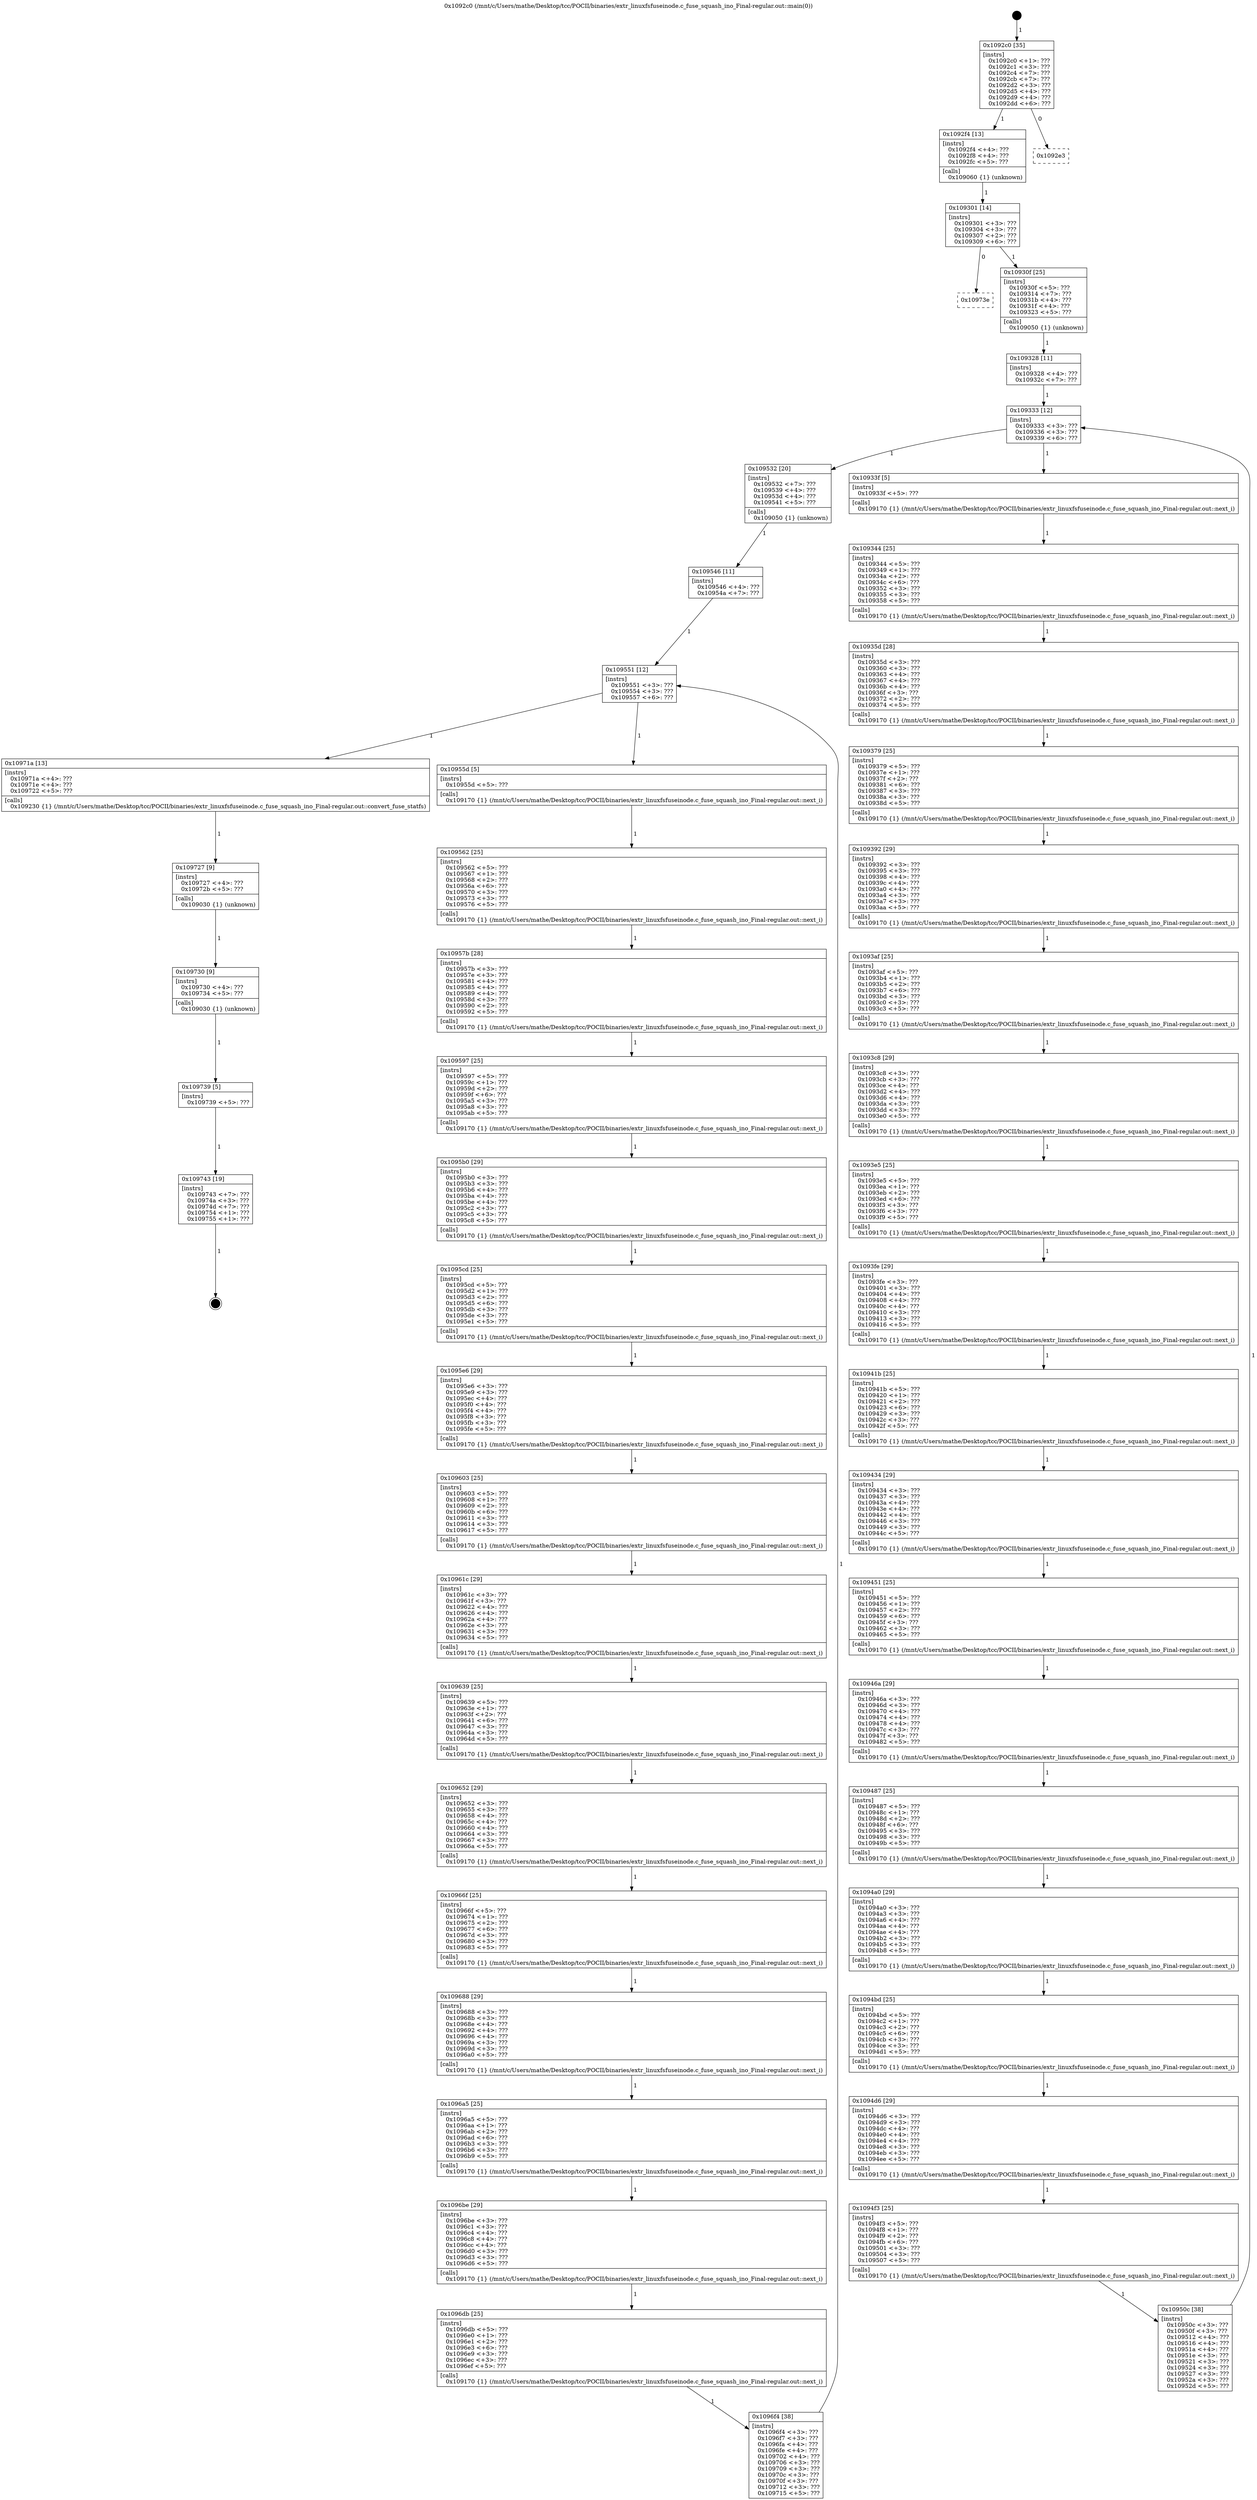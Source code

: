 digraph "0x1092c0" {
  label = "0x1092c0 (/mnt/c/Users/mathe/Desktop/tcc/POCII/binaries/extr_linuxfsfuseinode.c_fuse_squash_ino_Final-regular.out::main(0))"
  labelloc = "t"
  node[shape=record]

  Entry [label="",width=0.3,height=0.3,shape=circle,fillcolor=black,style=filled]
  "0x1092c0" [label="{
     0x1092c0 [35]\l
     | [instrs]\l
     &nbsp;&nbsp;0x1092c0 \<+1\>: ???\l
     &nbsp;&nbsp;0x1092c1 \<+3\>: ???\l
     &nbsp;&nbsp;0x1092c4 \<+7\>: ???\l
     &nbsp;&nbsp;0x1092cb \<+7\>: ???\l
     &nbsp;&nbsp;0x1092d2 \<+3\>: ???\l
     &nbsp;&nbsp;0x1092d5 \<+4\>: ???\l
     &nbsp;&nbsp;0x1092d9 \<+4\>: ???\l
     &nbsp;&nbsp;0x1092dd \<+6\>: ???\l
  }"]
  "0x1092f4" [label="{
     0x1092f4 [13]\l
     | [instrs]\l
     &nbsp;&nbsp;0x1092f4 \<+4\>: ???\l
     &nbsp;&nbsp;0x1092f8 \<+4\>: ???\l
     &nbsp;&nbsp;0x1092fc \<+5\>: ???\l
     | [calls]\l
     &nbsp;&nbsp;0x109060 \{1\} (unknown)\l
  }"]
  "0x1092e3" [label="{
     0x1092e3\l
  }", style=dashed]
  "0x109301" [label="{
     0x109301 [14]\l
     | [instrs]\l
     &nbsp;&nbsp;0x109301 \<+3\>: ???\l
     &nbsp;&nbsp;0x109304 \<+3\>: ???\l
     &nbsp;&nbsp;0x109307 \<+2\>: ???\l
     &nbsp;&nbsp;0x109309 \<+6\>: ???\l
  }"]
  "0x10973e" [label="{
     0x10973e\l
  }", style=dashed]
  "0x10930f" [label="{
     0x10930f [25]\l
     | [instrs]\l
     &nbsp;&nbsp;0x10930f \<+5\>: ???\l
     &nbsp;&nbsp;0x109314 \<+7\>: ???\l
     &nbsp;&nbsp;0x10931b \<+4\>: ???\l
     &nbsp;&nbsp;0x10931f \<+4\>: ???\l
     &nbsp;&nbsp;0x109323 \<+5\>: ???\l
     | [calls]\l
     &nbsp;&nbsp;0x109050 \{1\} (unknown)\l
  }"]
  Exit [label="",width=0.3,height=0.3,shape=circle,fillcolor=black,style=filled,peripheries=2]
  "0x109333" [label="{
     0x109333 [12]\l
     | [instrs]\l
     &nbsp;&nbsp;0x109333 \<+3\>: ???\l
     &nbsp;&nbsp;0x109336 \<+3\>: ???\l
     &nbsp;&nbsp;0x109339 \<+6\>: ???\l
  }"]
  "0x109532" [label="{
     0x109532 [20]\l
     | [instrs]\l
     &nbsp;&nbsp;0x109532 \<+7\>: ???\l
     &nbsp;&nbsp;0x109539 \<+4\>: ???\l
     &nbsp;&nbsp;0x10953d \<+4\>: ???\l
     &nbsp;&nbsp;0x109541 \<+5\>: ???\l
     | [calls]\l
     &nbsp;&nbsp;0x109050 \{1\} (unknown)\l
  }"]
  "0x10933f" [label="{
     0x10933f [5]\l
     | [instrs]\l
     &nbsp;&nbsp;0x10933f \<+5\>: ???\l
     | [calls]\l
     &nbsp;&nbsp;0x109170 \{1\} (/mnt/c/Users/mathe/Desktop/tcc/POCII/binaries/extr_linuxfsfuseinode.c_fuse_squash_ino_Final-regular.out::next_i)\l
  }"]
  "0x109344" [label="{
     0x109344 [25]\l
     | [instrs]\l
     &nbsp;&nbsp;0x109344 \<+5\>: ???\l
     &nbsp;&nbsp;0x109349 \<+1\>: ???\l
     &nbsp;&nbsp;0x10934a \<+2\>: ???\l
     &nbsp;&nbsp;0x10934c \<+6\>: ???\l
     &nbsp;&nbsp;0x109352 \<+3\>: ???\l
     &nbsp;&nbsp;0x109355 \<+3\>: ???\l
     &nbsp;&nbsp;0x109358 \<+5\>: ???\l
     | [calls]\l
     &nbsp;&nbsp;0x109170 \{1\} (/mnt/c/Users/mathe/Desktop/tcc/POCII/binaries/extr_linuxfsfuseinode.c_fuse_squash_ino_Final-regular.out::next_i)\l
  }"]
  "0x10935d" [label="{
     0x10935d [28]\l
     | [instrs]\l
     &nbsp;&nbsp;0x10935d \<+3\>: ???\l
     &nbsp;&nbsp;0x109360 \<+3\>: ???\l
     &nbsp;&nbsp;0x109363 \<+4\>: ???\l
     &nbsp;&nbsp;0x109367 \<+4\>: ???\l
     &nbsp;&nbsp;0x10936b \<+4\>: ???\l
     &nbsp;&nbsp;0x10936f \<+3\>: ???\l
     &nbsp;&nbsp;0x109372 \<+2\>: ???\l
     &nbsp;&nbsp;0x109374 \<+5\>: ???\l
     | [calls]\l
     &nbsp;&nbsp;0x109170 \{1\} (/mnt/c/Users/mathe/Desktop/tcc/POCII/binaries/extr_linuxfsfuseinode.c_fuse_squash_ino_Final-regular.out::next_i)\l
  }"]
  "0x109379" [label="{
     0x109379 [25]\l
     | [instrs]\l
     &nbsp;&nbsp;0x109379 \<+5\>: ???\l
     &nbsp;&nbsp;0x10937e \<+1\>: ???\l
     &nbsp;&nbsp;0x10937f \<+2\>: ???\l
     &nbsp;&nbsp;0x109381 \<+6\>: ???\l
     &nbsp;&nbsp;0x109387 \<+3\>: ???\l
     &nbsp;&nbsp;0x10938a \<+3\>: ???\l
     &nbsp;&nbsp;0x10938d \<+5\>: ???\l
     | [calls]\l
     &nbsp;&nbsp;0x109170 \{1\} (/mnt/c/Users/mathe/Desktop/tcc/POCII/binaries/extr_linuxfsfuseinode.c_fuse_squash_ino_Final-regular.out::next_i)\l
  }"]
  "0x109392" [label="{
     0x109392 [29]\l
     | [instrs]\l
     &nbsp;&nbsp;0x109392 \<+3\>: ???\l
     &nbsp;&nbsp;0x109395 \<+3\>: ???\l
     &nbsp;&nbsp;0x109398 \<+4\>: ???\l
     &nbsp;&nbsp;0x10939c \<+4\>: ???\l
     &nbsp;&nbsp;0x1093a0 \<+4\>: ???\l
     &nbsp;&nbsp;0x1093a4 \<+3\>: ???\l
     &nbsp;&nbsp;0x1093a7 \<+3\>: ???\l
     &nbsp;&nbsp;0x1093aa \<+5\>: ???\l
     | [calls]\l
     &nbsp;&nbsp;0x109170 \{1\} (/mnt/c/Users/mathe/Desktop/tcc/POCII/binaries/extr_linuxfsfuseinode.c_fuse_squash_ino_Final-regular.out::next_i)\l
  }"]
  "0x1093af" [label="{
     0x1093af [25]\l
     | [instrs]\l
     &nbsp;&nbsp;0x1093af \<+5\>: ???\l
     &nbsp;&nbsp;0x1093b4 \<+1\>: ???\l
     &nbsp;&nbsp;0x1093b5 \<+2\>: ???\l
     &nbsp;&nbsp;0x1093b7 \<+6\>: ???\l
     &nbsp;&nbsp;0x1093bd \<+3\>: ???\l
     &nbsp;&nbsp;0x1093c0 \<+3\>: ???\l
     &nbsp;&nbsp;0x1093c3 \<+5\>: ???\l
     | [calls]\l
     &nbsp;&nbsp;0x109170 \{1\} (/mnt/c/Users/mathe/Desktop/tcc/POCII/binaries/extr_linuxfsfuseinode.c_fuse_squash_ino_Final-regular.out::next_i)\l
  }"]
  "0x1093c8" [label="{
     0x1093c8 [29]\l
     | [instrs]\l
     &nbsp;&nbsp;0x1093c8 \<+3\>: ???\l
     &nbsp;&nbsp;0x1093cb \<+3\>: ???\l
     &nbsp;&nbsp;0x1093ce \<+4\>: ???\l
     &nbsp;&nbsp;0x1093d2 \<+4\>: ???\l
     &nbsp;&nbsp;0x1093d6 \<+4\>: ???\l
     &nbsp;&nbsp;0x1093da \<+3\>: ???\l
     &nbsp;&nbsp;0x1093dd \<+3\>: ???\l
     &nbsp;&nbsp;0x1093e0 \<+5\>: ???\l
     | [calls]\l
     &nbsp;&nbsp;0x109170 \{1\} (/mnt/c/Users/mathe/Desktop/tcc/POCII/binaries/extr_linuxfsfuseinode.c_fuse_squash_ino_Final-regular.out::next_i)\l
  }"]
  "0x1093e5" [label="{
     0x1093e5 [25]\l
     | [instrs]\l
     &nbsp;&nbsp;0x1093e5 \<+5\>: ???\l
     &nbsp;&nbsp;0x1093ea \<+1\>: ???\l
     &nbsp;&nbsp;0x1093eb \<+2\>: ???\l
     &nbsp;&nbsp;0x1093ed \<+6\>: ???\l
     &nbsp;&nbsp;0x1093f3 \<+3\>: ???\l
     &nbsp;&nbsp;0x1093f6 \<+3\>: ???\l
     &nbsp;&nbsp;0x1093f9 \<+5\>: ???\l
     | [calls]\l
     &nbsp;&nbsp;0x109170 \{1\} (/mnt/c/Users/mathe/Desktop/tcc/POCII/binaries/extr_linuxfsfuseinode.c_fuse_squash_ino_Final-regular.out::next_i)\l
  }"]
  "0x1093fe" [label="{
     0x1093fe [29]\l
     | [instrs]\l
     &nbsp;&nbsp;0x1093fe \<+3\>: ???\l
     &nbsp;&nbsp;0x109401 \<+3\>: ???\l
     &nbsp;&nbsp;0x109404 \<+4\>: ???\l
     &nbsp;&nbsp;0x109408 \<+4\>: ???\l
     &nbsp;&nbsp;0x10940c \<+4\>: ???\l
     &nbsp;&nbsp;0x109410 \<+3\>: ???\l
     &nbsp;&nbsp;0x109413 \<+3\>: ???\l
     &nbsp;&nbsp;0x109416 \<+5\>: ???\l
     | [calls]\l
     &nbsp;&nbsp;0x109170 \{1\} (/mnt/c/Users/mathe/Desktop/tcc/POCII/binaries/extr_linuxfsfuseinode.c_fuse_squash_ino_Final-regular.out::next_i)\l
  }"]
  "0x10941b" [label="{
     0x10941b [25]\l
     | [instrs]\l
     &nbsp;&nbsp;0x10941b \<+5\>: ???\l
     &nbsp;&nbsp;0x109420 \<+1\>: ???\l
     &nbsp;&nbsp;0x109421 \<+2\>: ???\l
     &nbsp;&nbsp;0x109423 \<+6\>: ???\l
     &nbsp;&nbsp;0x109429 \<+3\>: ???\l
     &nbsp;&nbsp;0x10942c \<+3\>: ???\l
     &nbsp;&nbsp;0x10942f \<+5\>: ???\l
     | [calls]\l
     &nbsp;&nbsp;0x109170 \{1\} (/mnt/c/Users/mathe/Desktop/tcc/POCII/binaries/extr_linuxfsfuseinode.c_fuse_squash_ino_Final-regular.out::next_i)\l
  }"]
  "0x109434" [label="{
     0x109434 [29]\l
     | [instrs]\l
     &nbsp;&nbsp;0x109434 \<+3\>: ???\l
     &nbsp;&nbsp;0x109437 \<+3\>: ???\l
     &nbsp;&nbsp;0x10943a \<+4\>: ???\l
     &nbsp;&nbsp;0x10943e \<+4\>: ???\l
     &nbsp;&nbsp;0x109442 \<+4\>: ???\l
     &nbsp;&nbsp;0x109446 \<+3\>: ???\l
     &nbsp;&nbsp;0x109449 \<+3\>: ???\l
     &nbsp;&nbsp;0x10944c \<+5\>: ???\l
     | [calls]\l
     &nbsp;&nbsp;0x109170 \{1\} (/mnt/c/Users/mathe/Desktop/tcc/POCII/binaries/extr_linuxfsfuseinode.c_fuse_squash_ino_Final-regular.out::next_i)\l
  }"]
  "0x109451" [label="{
     0x109451 [25]\l
     | [instrs]\l
     &nbsp;&nbsp;0x109451 \<+5\>: ???\l
     &nbsp;&nbsp;0x109456 \<+1\>: ???\l
     &nbsp;&nbsp;0x109457 \<+2\>: ???\l
     &nbsp;&nbsp;0x109459 \<+6\>: ???\l
     &nbsp;&nbsp;0x10945f \<+3\>: ???\l
     &nbsp;&nbsp;0x109462 \<+3\>: ???\l
     &nbsp;&nbsp;0x109465 \<+5\>: ???\l
     | [calls]\l
     &nbsp;&nbsp;0x109170 \{1\} (/mnt/c/Users/mathe/Desktop/tcc/POCII/binaries/extr_linuxfsfuseinode.c_fuse_squash_ino_Final-regular.out::next_i)\l
  }"]
  "0x10946a" [label="{
     0x10946a [29]\l
     | [instrs]\l
     &nbsp;&nbsp;0x10946a \<+3\>: ???\l
     &nbsp;&nbsp;0x10946d \<+3\>: ???\l
     &nbsp;&nbsp;0x109470 \<+4\>: ???\l
     &nbsp;&nbsp;0x109474 \<+4\>: ???\l
     &nbsp;&nbsp;0x109478 \<+4\>: ???\l
     &nbsp;&nbsp;0x10947c \<+3\>: ???\l
     &nbsp;&nbsp;0x10947f \<+3\>: ???\l
     &nbsp;&nbsp;0x109482 \<+5\>: ???\l
     | [calls]\l
     &nbsp;&nbsp;0x109170 \{1\} (/mnt/c/Users/mathe/Desktop/tcc/POCII/binaries/extr_linuxfsfuseinode.c_fuse_squash_ino_Final-regular.out::next_i)\l
  }"]
  "0x109487" [label="{
     0x109487 [25]\l
     | [instrs]\l
     &nbsp;&nbsp;0x109487 \<+5\>: ???\l
     &nbsp;&nbsp;0x10948c \<+1\>: ???\l
     &nbsp;&nbsp;0x10948d \<+2\>: ???\l
     &nbsp;&nbsp;0x10948f \<+6\>: ???\l
     &nbsp;&nbsp;0x109495 \<+3\>: ???\l
     &nbsp;&nbsp;0x109498 \<+3\>: ???\l
     &nbsp;&nbsp;0x10949b \<+5\>: ???\l
     | [calls]\l
     &nbsp;&nbsp;0x109170 \{1\} (/mnt/c/Users/mathe/Desktop/tcc/POCII/binaries/extr_linuxfsfuseinode.c_fuse_squash_ino_Final-regular.out::next_i)\l
  }"]
  "0x1094a0" [label="{
     0x1094a0 [29]\l
     | [instrs]\l
     &nbsp;&nbsp;0x1094a0 \<+3\>: ???\l
     &nbsp;&nbsp;0x1094a3 \<+3\>: ???\l
     &nbsp;&nbsp;0x1094a6 \<+4\>: ???\l
     &nbsp;&nbsp;0x1094aa \<+4\>: ???\l
     &nbsp;&nbsp;0x1094ae \<+4\>: ???\l
     &nbsp;&nbsp;0x1094b2 \<+3\>: ???\l
     &nbsp;&nbsp;0x1094b5 \<+3\>: ???\l
     &nbsp;&nbsp;0x1094b8 \<+5\>: ???\l
     | [calls]\l
     &nbsp;&nbsp;0x109170 \{1\} (/mnt/c/Users/mathe/Desktop/tcc/POCII/binaries/extr_linuxfsfuseinode.c_fuse_squash_ino_Final-regular.out::next_i)\l
  }"]
  "0x1094bd" [label="{
     0x1094bd [25]\l
     | [instrs]\l
     &nbsp;&nbsp;0x1094bd \<+5\>: ???\l
     &nbsp;&nbsp;0x1094c2 \<+1\>: ???\l
     &nbsp;&nbsp;0x1094c3 \<+2\>: ???\l
     &nbsp;&nbsp;0x1094c5 \<+6\>: ???\l
     &nbsp;&nbsp;0x1094cb \<+3\>: ???\l
     &nbsp;&nbsp;0x1094ce \<+3\>: ???\l
     &nbsp;&nbsp;0x1094d1 \<+5\>: ???\l
     | [calls]\l
     &nbsp;&nbsp;0x109170 \{1\} (/mnt/c/Users/mathe/Desktop/tcc/POCII/binaries/extr_linuxfsfuseinode.c_fuse_squash_ino_Final-regular.out::next_i)\l
  }"]
  "0x1094d6" [label="{
     0x1094d6 [29]\l
     | [instrs]\l
     &nbsp;&nbsp;0x1094d6 \<+3\>: ???\l
     &nbsp;&nbsp;0x1094d9 \<+3\>: ???\l
     &nbsp;&nbsp;0x1094dc \<+4\>: ???\l
     &nbsp;&nbsp;0x1094e0 \<+4\>: ???\l
     &nbsp;&nbsp;0x1094e4 \<+4\>: ???\l
     &nbsp;&nbsp;0x1094e8 \<+3\>: ???\l
     &nbsp;&nbsp;0x1094eb \<+3\>: ???\l
     &nbsp;&nbsp;0x1094ee \<+5\>: ???\l
     | [calls]\l
     &nbsp;&nbsp;0x109170 \{1\} (/mnt/c/Users/mathe/Desktop/tcc/POCII/binaries/extr_linuxfsfuseinode.c_fuse_squash_ino_Final-regular.out::next_i)\l
  }"]
  "0x1094f3" [label="{
     0x1094f3 [25]\l
     | [instrs]\l
     &nbsp;&nbsp;0x1094f3 \<+5\>: ???\l
     &nbsp;&nbsp;0x1094f8 \<+1\>: ???\l
     &nbsp;&nbsp;0x1094f9 \<+2\>: ???\l
     &nbsp;&nbsp;0x1094fb \<+6\>: ???\l
     &nbsp;&nbsp;0x109501 \<+3\>: ???\l
     &nbsp;&nbsp;0x109504 \<+3\>: ???\l
     &nbsp;&nbsp;0x109507 \<+5\>: ???\l
     | [calls]\l
     &nbsp;&nbsp;0x109170 \{1\} (/mnt/c/Users/mathe/Desktop/tcc/POCII/binaries/extr_linuxfsfuseinode.c_fuse_squash_ino_Final-regular.out::next_i)\l
  }"]
  "0x10950c" [label="{
     0x10950c [38]\l
     | [instrs]\l
     &nbsp;&nbsp;0x10950c \<+3\>: ???\l
     &nbsp;&nbsp;0x10950f \<+3\>: ???\l
     &nbsp;&nbsp;0x109512 \<+4\>: ???\l
     &nbsp;&nbsp;0x109516 \<+4\>: ???\l
     &nbsp;&nbsp;0x10951a \<+4\>: ???\l
     &nbsp;&nbsp;0x10951e \<+3\>: ???\l
     &nbsp;&nbsp;0x109521 \<+3\>: ???\l
     &nbsp;&nbsp;0x109524 \<+3\>: ???\l
     &nbsp;&nbsp;0x109527 \<+3\>: ???\l
     &nbsp;&nbsp;0x10952a \<+3\>: ???\l
     &nbsp;&nbsp;0x10952d \<+5\>: ???\l
  }"]
  "0x109328" [label="{
     0x109328 [11]\l
     | [instrs]\l
     &nbsp;&nbsp;0x109328 \<+4\>: ???\l
     &nbsp;&nbsp;0x10932c \<+7\>: ???\l
  }"]
  "0x109551" [label="{
     0x109551 [12]\l
     | [instrs]\l
     &nbsp;&nbsp;0x109551 \<+3\>: ???\l
     &nbsp;&nbsp;0x109554 \<+3\>: ???\l
     &nbsp;&nbsp;0x109557 \<+6\>: ???\l
  }"]
  "0x10971a" [label="{
     0x10971a [13]\l
     | [instrs]\l
     &nbsp;&nbsp;0x10971a \<+4\>: ???\l
     &nbsp;&nbsp;0x10971e \<+4\>: ???\l
     &nbsp;&nbsp;0x109722 \<+5\>: ???\l
     | [calls]\l
     &nbsp;&nbsp;0x109230 \{1\} (/mnt/c/Users/mathe/Desktop/tcc/POCII/binaries/extr_linuxfsfuseinode.c_fuse_squash_ino_Final-regular.out::convert_fuse_statfs)\l
  }"]
  "0x10955d" [label="{
     0x10955d [5]\l
     | [instrs]\l
     &nbsp;&nbsp;0x10955d \<+5\>: ???\l
     | [calls]\l
     &nbsp;&nbsp;0x109170 \{1\} (/mnt/c/Users/mathe/Desktop/tcc/POCII/binaries/extr_linuxfsfuseinode.c_fuse_squash_ino_Final-regular.out::next_i)\l
  }"]
  "0x109562" [label="{
     0x109562 [25]\l
     | [instrs]\l
     &nbsp;&nbsp;0x109562 \<+5\>: ???\l
     &nbsp;&nbsp;0x109567 \<+1\>: ???\l
     &nbsp;&nbsp;0x109568 \<+2\>: ???\l
     &nbsp;&nbsp;0x10956a \<+6\>: ???\l
     &nbsp;&nbsp;0x109570 \<+3\>: ???\l
     &nbsp;&nbsp;0x109573 \<+3\>: ???\l
     &nbsp;&nbsp;0x109576 \<+5\>: ???\l
     | [calls]\l
     &nbsp;&nbsp;0x109170 \{1\} (/mnt/c/Users/mathe/Desktop/tcc/POCII/binaries/extr_linuxfsfuseinode.c_fuse_squash_ino_Final-regular.out::next_i)\l
  }"]
  "0x10957b" [label="{
     0x10957b [28]\l
     | [instrs]\l
     &nbsp;&nbsp;0x10957b \<+3\>: ???\l
     &nbsp;&nbsp;0x10957e \<+3\>: ???\l
     &nbsp;&nbsp;0x109581 \<+4\>: ???\l
     &nbsp;&nbsp;0x109585 \<+4\>: ???\l
     &nbsp;&nbsp;0x109589 \<+4\>: ???\l
     &nbsp;&nbsp;0x10958d \<+3\>: ???\l
     &nbsp;&nbsp;0x109590 \<+2\>: ???\l
     &nbsp;&nbsp;0x109592 \<+5\>: ???\l
     | [calls]\l
     &nbsp;&nbsp;0x109170 \{1\} (/mnt/c/Users/mathe/Desktop/tcc/POCII/binaries/extr_linuxfsfuseinode.c_fuse_squash_ino_Final-regular.out::next_i)\l
  }"]
  "0x109597" [label="{
     0x109597 [25]\l
     | [instrs]\l
     &nbsp;&nbsp;0x109597 \<+5\>: ???\l
     &nbsp;&nbsp;0x10959c \<+1\>: ???\l
     &nbsp;&nbsp;0x10959d \<+2\>: ???\l
     &nbsp;&nbsp;0x10959f \<+6\>: ???\l
     &nbsp;&nbsp;0x1095a5 \<+3\>: ???\l
     &nbsp;&nbsp;0x1095a8 \<+3\>: ???\l
     &nbsp;&nbsp;0x1095ab \<+5\>: ???\l
     | [calls]\l
     &nbsp;&nbsp;0x109170 \{1\} (/mnt/c/Users/mathe/Desktop/tcc/POCII/binaries/extr_linuxfsfuseinode.c_fuse_squash_ino_Final-regular.out::next_i)\l
  }"]
  "0x1095b0" [label="{
     0x1095b0 [29]\l
     | [instrs]\l
     &nbsp;&nbsp;0x1095b0 \<+3\>: ???\l
     &nbsp;&nbsp;0x1095b3 \<+3\>: ???\l
     &nbsp;&nbsp;0x1095b6 \<+4\>: ???\l
     &nbsp;&nbsp;0x1095ba \<+4\>: ???\l
     &nbsp;&nbsp;0x1095be \<+4\>: ???\l
     &nbsp;&nbsp;0x1095c2 \<+3\>: ???\l
     &nbsp;&nbsp;0x1095c5 \<+3\>: ???\l
     &nbsp;&nbsp;0x1095c8 \<+5\>: ???\l
     | [calls]\l
     &nbsp;&nbsp;0x109170 \{1\} (/mnt/c/Users/mathe/Desktop/tcc/POCII/binaries/extr_linuxfsfuseinode.c_fuse_squash_ino_Final-regular.out::next_i)\l
  }"]
  "0x1095cd" [label="{
     0x1095cd [25]\l
     | [instrs]\l
     &nbsp;&nbsp;0x1095cd \<+5\>: ???\l
     &nbsp;&nbsp;0x1095d2 \<+1\>: ???\l
     &nbsp;&nbsp;0x1095d3 \<+2\>: ???\l
     &nbsp;&nbsp;0x1095d5 \<+6\>: ???\l
     &nbsp;&nbsp;0x1095db \<+3\>: ???\l
     &nbsp;&nbsp;0x1095de \<+3\>: ???\l
     &nbsp;&nbsp;0x1095e1 \<+5\>: ???\l
     | [calls]\l
     &nbsp;&nbsp;0x109170 \{1\} (/mnt/c/Users/mathe/Desktop/tcc/POCII/binaries/extr_linuxfsfuseinode.c_fuse_squash_ino_Final-regular.out::next_i)\l
  }"]
  "0x1095e6" [label="{
     0x1095e6 [29]\l
     | [instrs]\l
     &nbsp;&nbsp;0x1095e6 \<+3\>: ???\l
     &nbsp;&nbsp;0x1095e9 \<+3\>: ???\l
     &nbsp;&nbsp;0x1095ec \<+4\>: ???\l
     &nbsp;&nbsp;0x1095f0 \<+4\>: ???\l
     &nbsp;&nbsp;0x1095f4 \<+4\>: ???\l
     &nbsp;&nbsp;0x1095f8 \<+3\>: ???\l
     &nbsp;&nbsp;0x1095fb \<+3\>: ???\l
     &nbsp;&nbsp;0x1095fe \<+5\>: ???\l
     | [calls]\l
     &nbsp;&nbsp;0x109170 \{1\} (/mnt/c/Users/mathe/Desktop/tcc/POCII/binaries/extr_linuxfsfuseinode.c_fuse_squash_ino_Final-regular.out::next_i)\l
  }"]
  "0x109603" [label="{
     0x109603 [25]\l
     | [instrs]\l
     &nbsp;&nbsp;0x109603 \<+5\>: ???\l
     &nbsp;&nbsp;0x109608 \<+1\>: ???\l
     &nbsp;&nbsp;0x109609 \<+2\>: ???\l
     &nbsp;&nbsp;0x10960b \<+6\>: ???\l
     &nbsp;&nbsp;0x109611 \<+3\>: ???\l
     &nbsp;&nbsp;0x109614 \<+3\>: ???\l
     &nbsp;&nbsp;0x109617 \<+5\>: ???\l
     | [calls]\l
     &nbsp;&nbsp;0x109170 \{1\} (/mnt/c/Users/mathe/Desktop/tcc/POCII/binaries/extr_linuxfsfuseinode.c_fuse_squash_ino_Final-regular.out::next_i)\l
  }"]
  "0x10961c" [label="{
     0x10961c [29]\l
     | [instrs]\l
     &nbsp;&nbsp;0x10961c \<+3\>: ???\l
     &nbsp;&nbsp;0x10961f \<+3\>: ???\l
     &nbsp;&nbsp;0x109622 \<+4\>: ???\l
     &nbsp;&nbsp;0x109626 \<+4\>: ???\l
     &nbsp;&nbsp;0x10962a \<+4\>: ???\l
     &nbsp;&nbsp;0x10962e \<+3\>: ???\l
     &nbsp;&nbsp;0x109631 \<+3\>: ???\l
     &nbsp;&nbsp;0x109634 \<+5\>: ???\l
     | [calls]\l
     &nbsp;&nbsp;0x109170 \{1\} (/mnt/c/Users/mathe/Desktop/tcc/POCII/binaries/extr_linuxfsfuseinode.c_fuse_squash_ino_Final-regular.out::next_i)\l
  }"]
  "0x109639" [label="{
     0x109639 [25]\l
     | [instrs]\l
     &nbsp;&nbsp;0x109639 \<+5\>: ???\l
     &nbsp;&nbsp;0x10963e \<+1\>: ???\l
     &nbsp;&nbsp;0x10963f \<+2\>: ???\l
     &nbsp;&nbsp;0x109641 \<+6\>: ???\l
     &nbsp;&nbsp;0x109647 \<+3\>: ???\l
     &nbsp;&nbsp;0x10964a \<+3\>: ???\l
     &nbsp;&nbsp;0x10964d \<+5\>: ???\l
     | [calls]\l
     &nbsp;&nbsp;0x109170 \{1\} (/mnt/c/Users/mathe/Desktop/tcc/POCII/binaries/extr_linuxfsfuseinode.c_fuse_squash_ino_Final-regular.out::next_i)\l
  }"]
  "0x109652" [label="{
     0x109652 [29]\l
     | [instrs]\l
     &nbsp;&nbsp;0x109652 \<+3\>: ???\l
     &nbsp;&nbsp;0x109655 \<+3\>: ???\l
     &nbsp;&nbsp;0x109658 \<+4\>: ???\l
     &nbsp;&nbsp;0x10965c \<+4\>: ???\l
     &nbsp;&nbsp;0x109660 \<+4\>: ???\l
     &nbsp;&nbsp;0x109664 \<+3\>: ???\l
     &nbsp;&nbsp;0x109667 \<+3\>: ???\l
     &nbsp;&nbsp;0x10966a \<+5\>: ???\l
     | [calls]\l
     &nbsp;&nbsp;0x109170 \{1\} (/mnt/c/Users/mathe/Desktop/tcc/POCII/binaries/extr_linuxfsfuseinode.c_fuse_squash_ino_Final-regular.out::next_i)\l
  }"]
  "0x10966f" [label="{
     0x10966f [25]\l
     | [instrs]\l
     &nbsp;&nbsp;0x10966f \<+5\>: ???\l
     &nbsp;&nbsp;0x109674 \<+1\>: ???\l
     &nbsp;&nbsp;0x109675 \<+2\>: ???\l
     &nbsp;&nbsp;0x109677 \<+6\>: ???\l
     &nbsp;&nbsp;0x10967d \<+3\>: ???\l
     &nbsp;&nbsp;0x109680 \<+3\>: ???\l
     &nbsp;&nbsp;0x109683 \<+5\>: ???\l
     | [calls]\l
     &nbsp;&nbsp;0x109170 \{1\} (/mnt/c/Users/mathe/Desktop/tcc/POCII/binaries/extr_linuxfsfuseinode.c_fuse_squash_ino_Final-regular.out::next_i)\l
  }"]
  "0x109688" [label="{
     0x109688 [29]\l
     | [instrs]\l
     &nbsp;&nbsp;0x109688 \<+3\>: ???\l
     &nbsp;&nbsp;0x10968b \<+3\>: ???\l
     &nbsp;&nbsp;0x10968e \<+4\>: ???\l
     &nbsp;&nbsp;0x109692 \<+4\>: ???\l
     &nbsp;&nbsp;0x109696 \<+4\>: ???\l
     &nbsp;&nbsp;0x10969a \<+3\>: ???\l
     &nbsp;&nbsp;0x10969d \<+3\>: ???\l
     &nbsp;&nbsp;0x1096a0 \<+5\>: ???\l
     | [calls]\l
     &nbsp;&nbsp;0x109170 \{1\} (/mnt/c/Users/mathe/Desktop/tcc/POCII/binaries/extr_linuxfsfuseinode.c_fuse_squash_ino_Final-regular.out::next_i)\l
  }"]
  "0x1096a5" [label="{
     0x1096a5 [25]\l
     | [instrs]\l
     &nbsp;&nbsp;0x1096a5 \<+5\>: ???\l
     &nbsp;&nbsp;0x1096aa \<+1\>: ???\l
     &nbsp;&nbsp;0x1096ab \<+2\>: ???\l
     &nbsp;&nbsp;0x1096ad \<+6\>: ???\l
     &nbsp;&nbsp;0x1096b3 \<+3\>: ???\l
     &nbsp;&nbsp;0x1096b6 \<+3\>: ???\l
     &nbsp;&nbsp;0x1096b9 \<+5\>: ???\l
     | [calls]\l
     &nbsp;&nbsp;0x109170 \{1\} (/mnt/c/Users/mathe/Desktop/tcc/POCII/binaries/extr_linuxfsfuseinode.c_fuse_squash_ino_Final-regular.out::next_i)\l
  }"]
  "0x1096be" [label="{
     0x1096be [29]\l
     | [instrs]\l
     &nbsp;&nbsp;0x1096be \<+3\>: ???\l
     &nbsp;&nbsp;0x1096c1 \<+3\>: ???\l
     &nbsp;&nbsp;0x1096c4 \<+4\>: ???\l
     &nbsp;&nbsp;0x1096c8 \<+4\>: ???\l
     &nbsp;&nbsp;0x1096cc \<+4\>: ???\l
     &nbsp;&nbsp;0x1096d0 \<+3\>: ???\l
     &nbsp;&nbsp;0x1096d3 \<+3\>: ???\l
     &nbsp;&nbsp;0x1096d6 \<+5\>: ???\l
     | [calls]\l
     &nbsp;&nbsp;0x109170 \{1\} (/mnt/c/Users/mathe/Desktop/tcc/POCII/binaries/extr_linuxfsfuseinode.c_fuse_squash_ino_Final-regular.out::next_i)\l
  }"]
  "0x1096db" [label="{
     0x1096db [25]\l
     | [instrs]\l
     &nbsp;&nbsp;0x1096db \<+5\>: ???\l
     &nbsp;&nbsp;0x1096e0 \<+1\>: ???\l
     &nbsp;&nbsp;0x1096e1 \<+2\>: ???\l
     &nbsp;&nbsp;0x1096e3 \<+6\>: ???\l
     &nbsp;&nbsp;0x1096e9 \<+3\>: ???\l
     &nbsp;&nbsp;0x1096ec \<+3\>: ???\l
     &nbsp;&nbsp;0x1096ef \<+5\>: ???\l
     | [calls]\l
     &nbsp;&nbsp;0x109170 \{1\} (/mnt/c/Users/mathe/Desktop/tcc/POCII/binaries/extr_linuxfsfuseinode.c_fuse_squash_ino_Final-regular.out::next_i)\l
  }"]
  "0x1096f4" [label="{
     0x1096f4 [38]\l
     | [instrs]\l
     &nbsp;&nbsp;0x1096f4 \<+3\>: ???\l
     &nbsp;&nbsp;0x1096f7 \<+3\>: ???\l
     &nbsp;&nbsp;0x1096fa \<+4\>: ???\l
     &nbsp;&nbsp;0x1096fe \<+4\>: ???\l
     &nbsp;&nbsp;0x109702 \<+4\>: ???\l
     &nbsp;&nbsp;0x109706 \<+3\>: ???\l
     &nbsp;&nbsp;0x109709 \<+3\>: ???\l
     &nbsp;&nbsp;0x10970c \<+3\>: ???\l
     &nbsp;&nbsp;0x10970f \<+3\>: ???\l
     &nbsp;&nbsp;0x109712 \<+3\>: ???\l
     &nbsp;&nbsp;0x109715 \<+5\>: ???\l
  }"]
  "0x109546" [label="{
     0x109546 [11]\l
     | [instrs]\l
     &nbsp;&nbsp;0x109546 \<+4\>: ???\l
     &nbsp;&nbsp;0x10954a \<+7\>: ???\l
  }"]
  "0x109727" [label="{
     0x109727 [9]\l
     | [instrs]\l
     &nbsp;&nbsp;0x109727 \<+4\>: ???\l
     &nbsp;&nbsp;0x10972b \<+5\>: ???\l
     | [calls]\l
     &nbsp;&nbsp;0x109030 \{1\} (unknown)\l
  }"]
  "0x109730" [label="{
     0x109730 [9]\l
     | [instrs]\l
     &nbsp;&nbsp;0x109730 \<+4\>: ???\l
     &nbsp;&nbsp;0x109734 \<+5\>: ???\l
     | [calls]\l
     &nbsp;&nbsp;0x109030 \{1\} (unknown)\l
  }"]
  "0x109739" [label="{
     0x109739 [5]\l
     | [instrs]\l
     &nbsp;&nbsp;0x109739 \<+5\>: ???\l
  }"]
  "0x109743" [label="{
     0x109743 [19]\l
     | [instrs]\l
     &nbsp;&nbsp;0x109743 \<+7\>: ???\l
     &nbsp;&nbsp;0x10974a \<+3\>: ???\l
     &nbsp;&nbsp;0x10974d \<+7\>: ???\l
     &nbsp;&nbsp;0x109754 \<+1\>: ???\l
     &nbsp;&nbsp;0x109755 \<+1\>: ???\l
  }"]
  Entry -> "0x1092c0" [label=" 1"]
  "0x1092c0" -> "0x1092f4" [label=" 1"]
  "0x1092c0" -> "0x1092e3" [label=" 0"]
  "0x1092f4" -> "0x109301" [label=" 1"]
  "0x109301" -> "0x10973e" [label=" 0"]
  "0x109301" -> "0x10930f" [label=" 1"]
  "0x109743" -> Exit [label=" 1"]
  "0x10930f" -> "0x109328" [label=" 1"]
  "0x109333" -> "0x109532" [label=" 1"]
  "0x109333" -> "0x10933f" [label=" 1"]
  "0x10933f" -> "0x109344" [label=" 1"]
  "0x109344" -> "0x10935d" [label=" 1"]
  "0x10935d" -> "0x109379" [label=" 1"]
  "0x109379" -> "0x109392" [label=" 1"]
  "0x109392" -> "0x1093af" [label=" 1"]
  "0x1093af" -> "0x1093c8" [label=" 1"]
  "0x1093c8" -> "0x1093e5" [label=" 1"]
  "0x1093e5" -> "0x1093fe" [label=" 1"]
  "0x1093fe" -> "0x10941b" [label=" 1"]
  "0x10941b" -> "0x109434" [label=" 1"]
  "0x109434" -> "0x109451" [label=" 1"]
  "0x109451" -> "0x10946a" [label=" 1"]
  "0x10946a" -> "0x109487" [label=" 1"]
  "0x109487" -> "0x1094a0" [label=" 1"]
  "0x1094a0" -> "0x1094bd" [label=" 1"]
  "0x1094bd" -> "0x1094d6" [label=" 1"]
  "0x1094d6" -> "0x1094f3" [label=" 1"]
  "0x1094f3" -> "0x10950c" [label=" 1"]
  "0x109328" -> "0x109333" [label=" 1"]
  "0x10950c" -> "0x109333" [label=" 1"]
  "0x109532" -> "0x109546" [label=" 1"]
  "0x109551" -> "0x10971a" [label=" 1"]
  "0x109551" -> "0x10955d" [label=" 1"]
  "0x10955d" -> "0x109562" [label=" 1"]
  "0x109562" -> "0x10957b" [label=" 1"]
  "0x10957b" -> "0x109597" [label=" 1"]
  "0x109597" -> "0x1095b0" [label=" 1"]
  "0x1095b0" -> "0x1095cd" [label=" 1"]
  "0x1095cd" -> "0x1095e6" [label=" 1"]
  "0x1095e6" -> "0x109603" [label=" 1"]
  "0x109603" -> "0x10961c" [label=" 1"]
  "0x10961c" -> "0x109639" [label=" 1"]
  "0x109639" -> "0x109652" [label=" 1"]
  "0x109652" -> "0x10966f" [label=" 1"]
  "0x10966f" -> "0x109688" [label=" 1"]
  "0x109688" -> "0x1096a5" [label=" 1"]
  "0x1096a5" -> "0x1096be" [label=" 1"]
  "0x1096be" -> "0x1096db" [label=" 1"]
  "0x1096db" -> "0x1096f4" [label=" 1"]
  "0x109546" -> "0x109551" [label=" 1"]
  "0x1096f4" -> "0x109551" [label=" 1"]
  "0x10971a" -> "0x109727" [label=" 1"]
  "0x109727" -> "0x109730" [label=" 1"]
  "0x109730" -> "0x109739" [label=" 1"]
  "0x109739" -> "0x109743" [label=" 1"]
}
